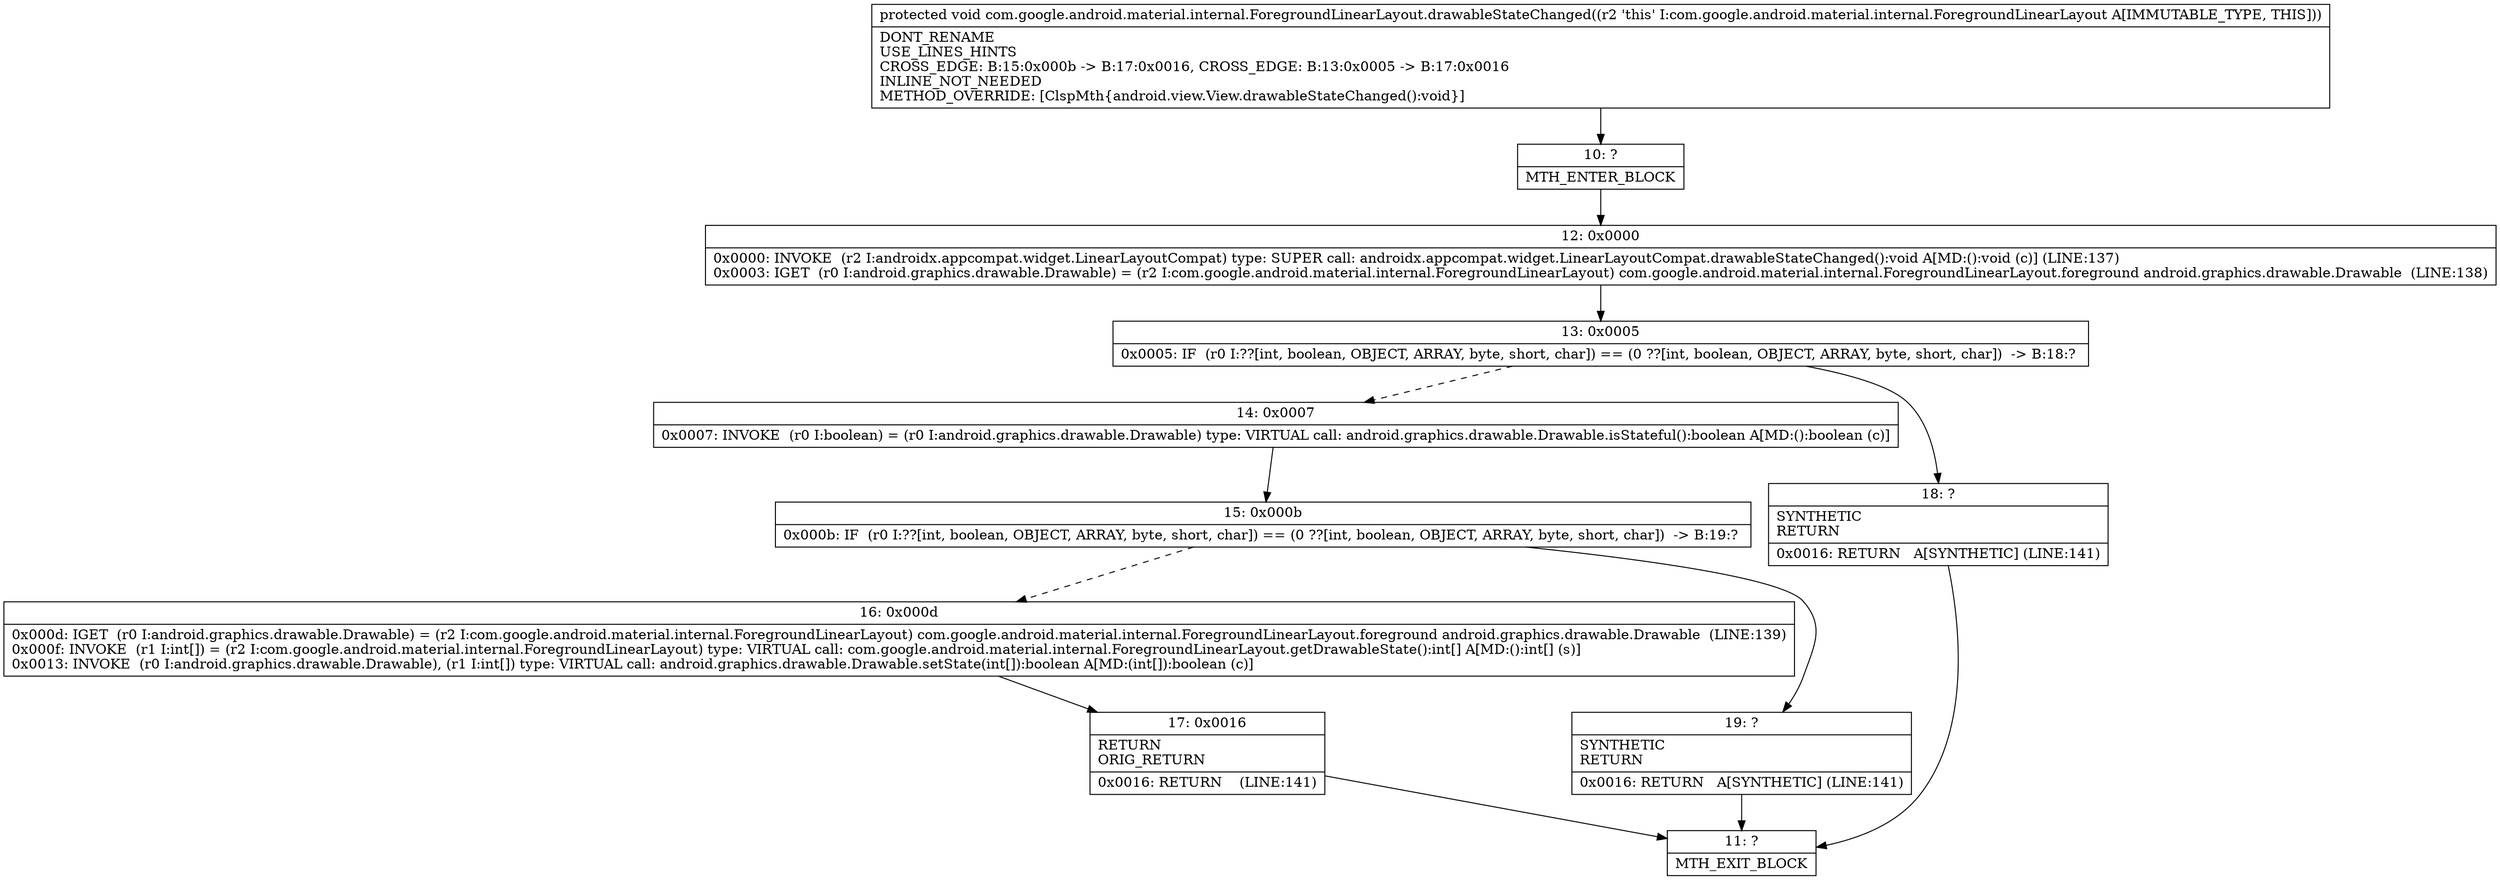 digraph "CFG forcom.google.android.material.internal.ForegroundLinearLayout.drawableStateChanged()V" {
Node_10 [shape=record,label="{10\:\ ?|MTH_ENTER_BLOCK\l}"];
Node_12 [shape=record,label="{12\:\ 0x0000|0x0000: INVOKE  (r2 I:androidx.appcompat.widget.LinearLayoutCompat) type: SUPER call: androidx.appcompat.widget.LinearLayoutCompat.drawableStateChanged():void A[MD:():void (c)] (LINE:137)\l0x0003: IGET  (r0 I:android.graphics.drawable.Drawable) = (r2 I:com.google.android.material.internal.ForegroundLinearLayout) com.google.android.material.internal.ForegroundLinearLayout.foreground android.graphics.drawable.Drawable  (LINE:138)\l}"];
Node_13 [shape=record,label="{13\:\ 0x0005|0x0005: IF  (r0 I:??[int, boolean, OBJECT, ARRAY, byte, short, char]) == (0 ??[int, boolean, OBJECT, ARRAY, byte, short, char])  \-\> B:18:? \l}"];
Node_14 [shape=record,label="{14\:\ 0x0007|0x0007: INVOKE  (r0 I:boolean) = (r0 I:android.graphics.drawable.Drawable) type: VIRTUAL call: android.graphics.drawable.Drawable.isStateful():boolean A[MD:():boolean (c)]\l}"];
Node_15 [shape=record,label="{15\:\ 0x000b|0x000b: IF  (r0 I:??[int, boolean, OBJECT, ARRAY, byte, short, char]) == (0 ??[int, boolean, OBJECT, ARRAY, byte, short, char])  \-\> B:19:? \l}"];
Node_16 [shape=record,label="{16\:\ 0x000d|0x000d: IGET  (r0 I:android.graphics.drawable.Drawable) = (r2 I:com.google.android.material.internal.ForegroundLinearLayout) com.google.android.material.internal.ForegroundLinearLayout.foreground android.graphics.drawable.Drawable  (LINE:139)\l0x000f: INVOKE  (r1 I:int[]) = (r2 I:com.google.android.material.internal.ForegroundLinearLayout) type: VIRTUAL call: com.google.android.material.internal.ForegroundLinearLayout.getDrawableState():int[] A[MD:():int[] (s)]\l0x0013: INVOKE  (r0 I:android.graphics.drawable.Drawable), (r1 I:int[]) type: VIRTUAL call: android.graphics.drawable.Drawable.setState(int[]):boolean A[MD:(int[]):boolean (c)]\l}"];
Node_17 [shape=record,label="{17\:\ 0x0016|RETURN\lORIG_RETURN\l|0x0016: RETURN    (LINE:141)\l}"];
Node_11 [shape=record,label="{11\:\ ?|MTH_EXIT_BLOCK\l}"];
Node_19 [shape=record,label="{19\:\ ?|SYNTHETIC\lRETURN\l|0x0016: RETURN   A[SYNTHETIC] (LINE:141)\l}"];
Node_18 [shape=record,label="{18\:\ ?|SYNTHETIC\lRETURN\l|0x0016: RETURN   A[SYNTHETIC] (LINE:141)\l}"];
MethodNode[shape=record,label="{protected void com.google.android.material.internal.ForegroundLinearLayout.drawableStateChanged((r2 'this' I:com.google.android.material.internal.ForegroundLinearLayout A[IMMUTABLE_TYPE, THIS]))  | DONT_RENAME\lUSE_LINES_HINTS\lCROSS_EDGE: B:15:0x000b \-\> B:17:0x0016, CROSS_EDGE: B:13:0x0005 \-\> B:17:0x0016\lINLINE_NOT_NEEDED\lMETHOD_OVERRIDE: [ClspMth\{android.view.View.drawableStateChanged():void\}]\l}"];
MethodNode -> Node_10;Node_10 -> Node_12;
Node_12 -> Node_13;
Node_13 -> Node_14[style=dashed];
Node_13 -> Node_18;
Node_14 -> Node_15;
Node_15 -> Node_16[style=dashed];
Node_15 -> Node_19;
Node_16 -> Node_17;
Node_17 -> Node_11;
Node_19 -> Node_11;
Node_18 -> Node_11;
}

